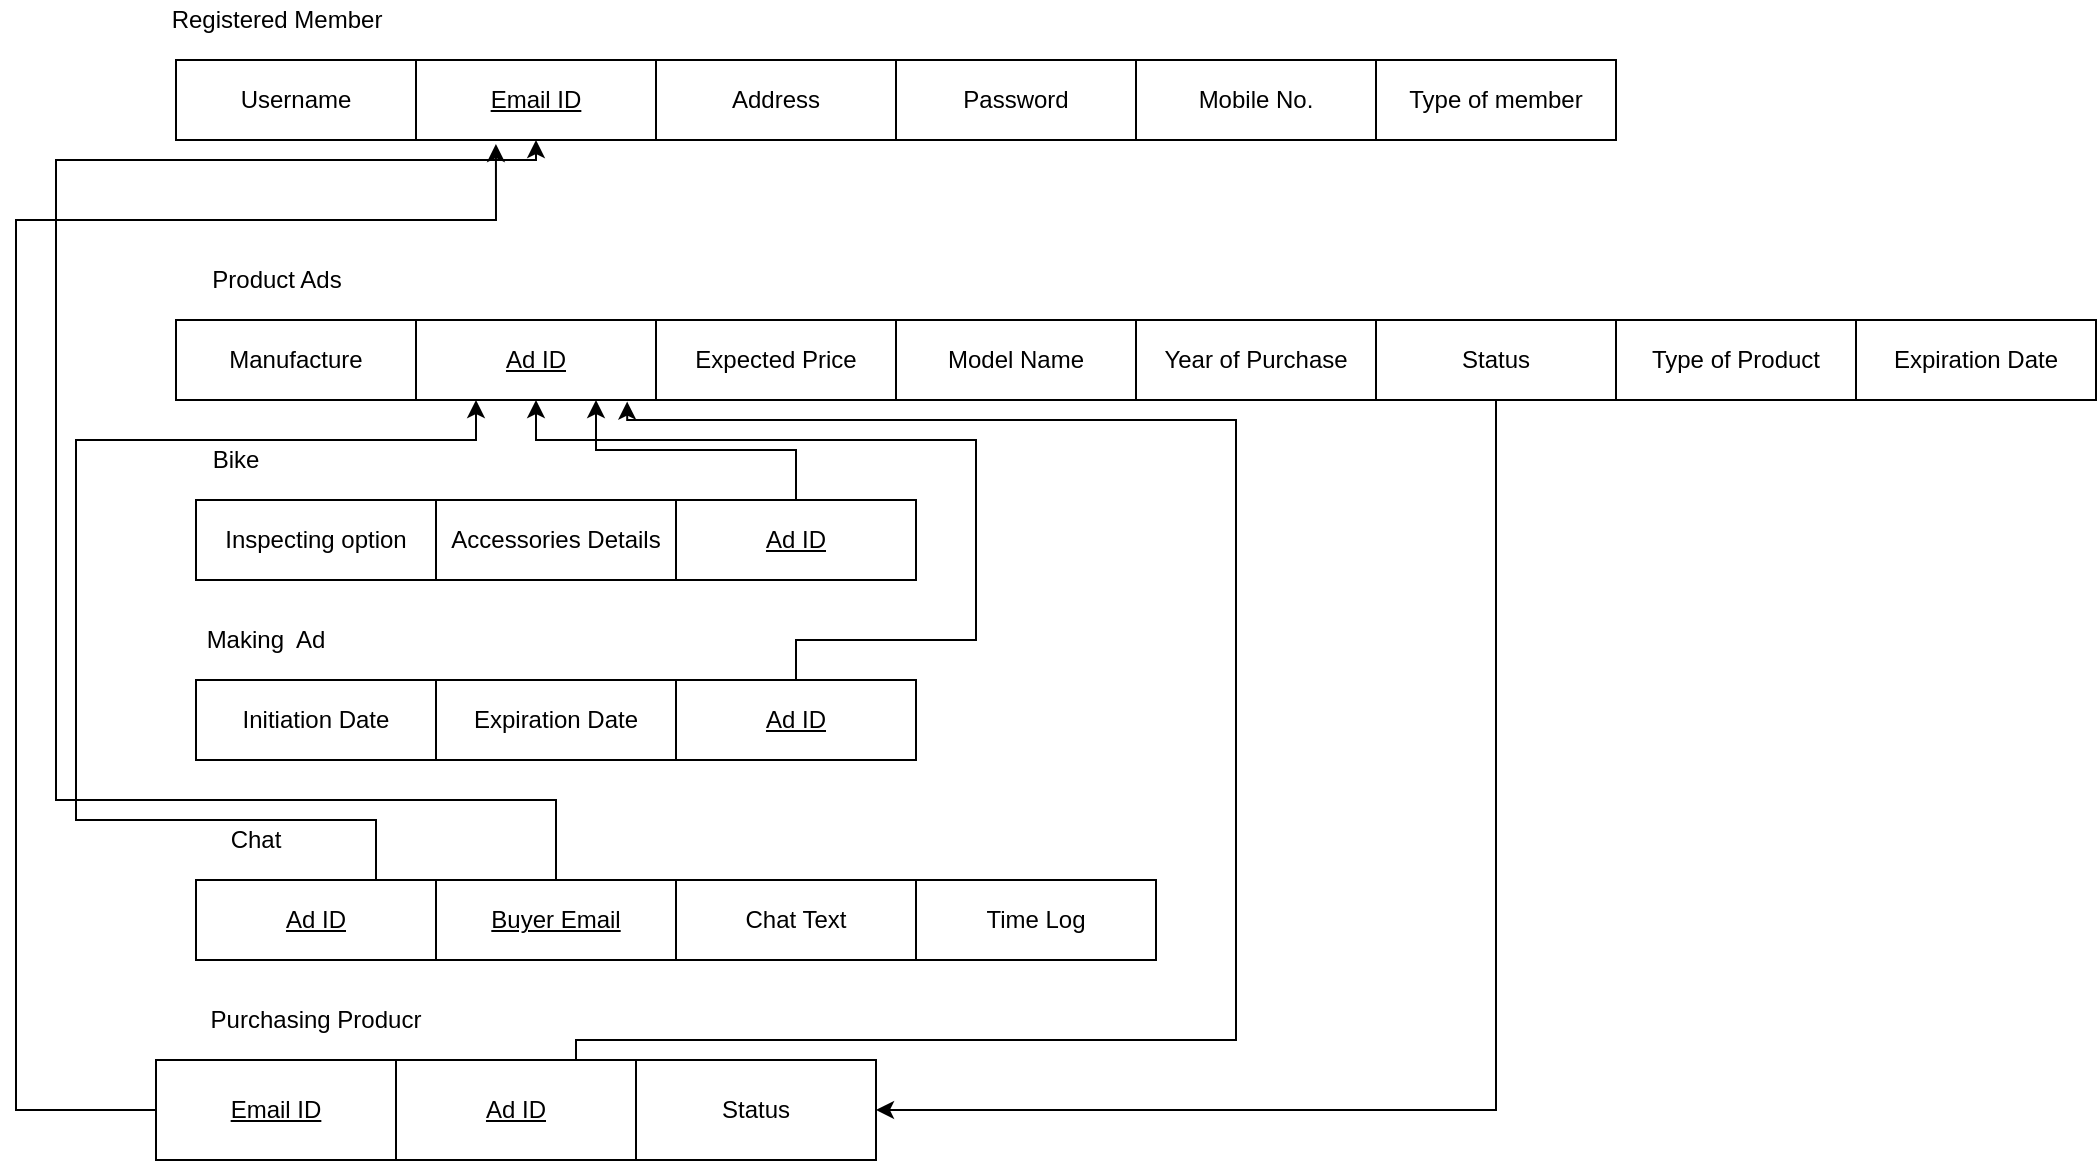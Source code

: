 <mxfile version="13.7.9" type="github">
  <diagram id="R2lEEEUBdFMjLlhIrx00" name="Page-1">
    <mxGraphModel dx="1038" dy="585" grid="1" gridSize="10" guides="1" tooltips="1" connect="1" arrows="1" fold="1" page="1" pageScale="1" pageWidth="850" pageHeight="1100" math="0" shadow="0" extFonts="Permanent Marker^https://fonts.googleapis.com/css?family=Permanent+Marker">
      <root>
        <mxCell id="0" />
        <mxCell id="1" parent="0" />
        <mxCell id="VTgU6rWMDkE47YNrMJMj-1" value="Username" style="rounded=0;whiteSpace=wrap;html=1;" parent="1" vertex="1">
          <mxGeometry x="110" y="160" width="120" height="40" as="geometry" />
        </mxCell>
        <mxCell id="VTgU6rWMDkE47YNrMJMj-2" value="&lt;u&gt;Email ID&lt;/u&gt;" style="rounded=0;whiteSpace=wrap;html=1;" parent="1" vertex="1">
          <mxGeometry x="230" y="160" width="120" height="40" as="geometry" />
        </mxCell>
        <mxCell id="VTgU6rWMDkE47YNrMJMj-3" value="Address" style="rounded=0;whiteSpace=wrap;html=1;" parent="1" vertex="1">
          <mxGeometry x="350" y="160" width="120" height="40" as="geometry" />
        </mxCell>
        <mxCell id="VTgU6rWMDkE47YNrMJMj-4" value="Password" style="rounded=0;whiteSpace=wrap;html=1;" parent="1" vertex="1">
          <mxGeometry x="470" y="160" width="120" height="40" as="geometry" />
        </mxCell>
        <mxCell id="VTgU6rWMDkE47YNrMJMj-5" value="Mobile No." style="rounded=0;whiteSpace=wrap;html=1;" parent="1" vertex="1">
          <mxGeometry x="590" y="160" width="120" height="40" as="geometry" />
        </mxCell>
        <mxCell id="VTgU6rWMDkE47YNrMJMj-6" value="Type of member" style="rounded=0;whiteSpace=wrap;html=1;" parent="1" vertex="1">
          <mxGeometry x="710" y="160" width="120" height="40" as="geometry" />
        </mxCell>
        <mxCell id="VTgU6rWMDkE47YNrMJMj-7" value="Registered Member" style="text;html=1;align=center;verticalAlign=middle;resizable=0;points=[];autosize=1;" parent="1" vertex="1">
          <mxGeometry x="100" y="130" width="120" height="20" as="geometry" />
        </mxCell>
        <mxCell id="VTgU6rWMDkE47YNrMJMj-9" value="Manufacture" style="rounded=0;whiteSpace=wrap;html=1;" parent="1" vertex="1">
          <mxGeometry x="110" y="290" width="120" height="40" as="geometry" />
        </mxCell>
        <mxCell id="VTgU6rWMDkE47YNrMJMj-10" value="&lt;u&gt;Ad ID&lt;/u&gt;" style="rounded=0;whiteSpace=wrap;html=1;" parent="1" vertex="1">
          <mxGeometry x="230" y="290" width="120" height="40" as="geometry" />
        </mxCell>
        <mxCell id="VTgU6rWMDkE47YNrMJMj-11" value="Expected Price" style="rounded=0;whiteSpace=wrap;html=1;" parent="1" vertex="1">
          <mxGeometry x="350" y="290" width="120" height="40" as="geometry" />
        </mxCell>
        <mxCell id="VTgU6rWMDkE47YNrMJMj-12" value="Model Name" style="rounded=0;whiteSpace=wrap;html=1;" parent="1" vertex="1">
          <mxGeometry x="470" y="290" width="120" height="40" as="geometry" />
        </mxCell>
        <mxCell id="VTgU6rWMDkE47YNrMJMj-13" value="Year of Purchase" style="rounded=0;whiteSpace=wrap;html=1;" parent="1" vertex="1">
          <mxGeometry x="590" y="290" width="120" height="40" as="geometry" />
        </mxCell>
        <mxCell id="Xb1ADGNEyXCBVWdmreie-17" style="edgeStyle=orthogonalEdgeStyle;rounded=0;orthogonalLoop=1;jettySize=auto;html=1;exitX=0.5;exitY=1;exitDx=0;exitDy=0;entryX=1;entryY=0.5;entryDx=0;entryDy=0;" edge="1" parent="1" source="VTgU6rWMDkE47YNrMJMj-14" target="Xb1ADGNEyXCBVWdmreie-9">
          <mxGeometry relative="1" as="geometry" />
        </mxCell>
        <mxCell id="VTgU6rWMDkE47YNrMJMj-14" value="Status" style="rounded=0;whiteSpace=wrap;html=1;" parent="1" vertex="1">
          <mxGeometry x="710" y="290" width="120" height="40" as="geometry" />
        </mxCell>
        <mxCell id="VTgU6rWMDkE47YNrMJMj-15" value="Product Ads" style="text;html=1;align=center;verticalAlign=middle;resizable=0;points=[];autosize=1;" parent="1" vertex="1">
          <mxGeometry x="120" y="260" width="80" height="20" as="geometry" />
        </mxCell>
        <mxCell id="VTgU6rWMDkE47YNrMJMj-16" value="Type of Product" style="rounded=0;whiteSpace=wrap;html=1;" parent="1" vertex="1">
          <mxGeometry x="830" y="290" width="120" height="40" as="geometry" />
        </mxCell>
        <mxCell id="VTgU6rWMDkE47YNrMJMj-18" value="Inspecting option" style="rounded=0;whiteSpace=wrap;html=1;" parent="1" vertex="1">
          <mxGeometry x="120" y="380" width="120" height="40" as="geometry" />
        </mxCell>
        <mxCell id="VTgU6rWMDkE47YNrMJMj-19" value="Accessories Details" style="rounded=0;whiteSpace=wrap;html=1;" parent="1" vertex="1">
          <mxGeometry x="240" y="380" width="120" height="40" as="geometry" />
        </mxCell>
        <mxCell id="VTgU6rWMDkE47YNrMJMj-20" value="Bike" style="text;html=1;strokeColor=none;fillColor=none;align=center;verticalAlign=middle;whiteSpace=wrap;rounded=0;" parent="1" vertex="1">
          <mxGeometry x="120" y="350" width="40" height="20" as="geometry" />
        </mxCell>
        <mxCell id="Xb1ADGNEyXCBVWdmreie-4" style="edgeStyle=orthogonalEdgeStyle;rounded=0;orthogonalLoop=1;jettySize=auto;html=1;exitX=0.5;exitY=0;exitDx=0;exitDy=0;entryX=0.75;entryY=1;entryDx=0;entryDy=0;" edge="1" parent="1" source="VTgU6rWMDkE47YNrMJMj-21" target="VTgU6rWMDkE47YNrMJMj-10">
          <mxGeometry relative="1" as="geometry" />
        </mxCell>
        <mxCell id="VTgU6rWMDkE47YNrMJMj-21" value="&lt;u&gt;Ad ID&lt;/u&gt;" style="rounded=0;whiteSpace=wrap;html=1;" parent="1" vertex="1">
          <mxGeometry x="360" y="380" width="120" height="40" as="geometry" />
        </mxCell>
        <mxCell id="VTgU6rWMDkE47YNrMJMj-22" value="Initiation Date" style="rounded=0;whiteSpace=wrap;html=1;" parent="1" vertex="1">
          <mxGeometry x="120" y="470" width="120" height="40" as="geometry" />
        </mxCell>
        <mxCell id="VTgU6rWMDkE47YNrMJMj-23" value="Expiration Date" style="rounded=0;whiteSpace=wrap;html=1;" parent="1" vertex="1">
          <mxGeometry x="950" y="290" width="120" height="40" as="geometry" />
        </mxCell>
        <mxCell id="VTgU6rWMDkE47YNrMJMj-24" value="Expiration Date" style="rounded=0;whiteSpace=wrap;html=1;" parent="1" vertex="1">
          <mxGeometry x="240" y="470" width="120" height="40" as="geometry" />
        </mxCell>
        <mxCell id="VTgU6rWMDkE47YNrMJMj-25" value="Making&amp;nbsp; Ad" style="text;html=1;strokeColor=none;fillColor=none;align=center;verticalAlign=middle;whiteSpace=wrap;rounded=0;" parent="1" vertex="1">
          <mxGeometry x="120" y="440" width="70" height="20" as="geometry" />
        </mxCell>
        <mxCell id="VTgU6rWMDkE47YNrMJMj-26" value="Chat Text" style="rounded=0;whiteSpace=wrap;html=1;" parent="1" vertex="1">
          <mxGeometry x="360" y="570" width="120" height="40" as="geometry" />
        </mxCell>
        <mxCell id="Xb1ADGNEyXCBVWdmreie-3" style="edgeStyle=orthogonalEdgeStyle;rounded=0;orthogonalLoop=1;jettySize=auto;html=1;exitX=0.75;exitY=0;exitDx=0;exitDy=0;entryX=0.25;entryY=1;entryDx=0;entryDy=0;" edge="1" parent="1" source="VTgU6rWMDkE47YNrMJMj-27" target="VTgU6rWMDkE47YNrMJMj-10">
          <mxGeometry relative="1" as="geometry">
            <Array as="points">
              <mxPoint x="210" y="540" />
              <mxPoint x="60" y="540" />
              <mxPoint x="60" y="350" />
              <mxPoint x="260" y="350" />
            </Array>
          </mxGeometry>
        </mxCell>
        <mxCell id="VTgU6rWMDkE47YNrMJMj-27" value="&lt;u&gt;Ad ID&lt;/u&gt;" style="rounded=0;whiteSpace=wrap;html=1;" parent="1" vertex="1">
          <mxGeometry x="120" y="570" width="120" height="40" as="geometry" />
        </mxCell>
        <mxCell id="Xb1ADGNEyXCBVWdmreie-1" style="edgeStyle=orthogonalEdgeStyle;rounded=0;orthogonalLoop=1;jettySize=auto;html=1;exitX=0.5;exitY=0;exitDx=0;exitDy=0;entryX=0.5;entryY=1;entryDx=0;entryDy=0;" edge="1" parent="1" source="VTgU6rWMDkE47YNrMJMj-28" target="VTgU6rWMDkE47YNrMJMj-2">
          <mxGeometry relative="1" as="geometry">
            <Array as="points">
              <mxPoint x="300" y="530" />
              <mxPoint x="50" y="530" />
              <mxPoint x="50" y="210" />
              <mxPoint x="290" y="210" />
            </Array>
          </mxGeometry>
        </mxCell>
        <mxCell id="VTgU6rWMDkE47YNrMJMj-28" value="&lt;u&gt;Buyer Email&lt;/u&gt;" style="rounded=0;whiteSpace=wrap;html=1;" parent="1" vertex="1">
          <mxGeometry x="240" y="570" width="120" height="40" as="geometry" />
        </mxCell>
        <mxCell id="VTgU6rWMDkE47YNrMJMj-30" value="Time Log" style="rounded=0;whiteSpace=wrap;html=1;" parent="1" vertex="1">
          <mxGeometry x="480" y="570" width="120" height="40" as="geometry" />
        </mxCell>
        <mxCell id="VTgU6rWMDkE47YNrMJMj-31" value="Chat" style="text;html=1;strokeColor=none;fillColor=none;align=center;verticalAlign=middle;whiteSpace=wrap;rounded=0;" parent="1" vertex="1">
          <mxGeometry x="130" y="540" width="40" height="20" as="geometry" />
        </mxCell>
        <mxCell id="Xb1ADGNEyXCBVWdmreie-6" style="edgeStyle=orthogonalEdgeStyle;rounded=0;orthogonalLoop=1;jettySize=auto;html=1;exitX=0.5;exitY=0;exitDx=0;exitDy=0;entryX=0.5;entryY=1;entryDx=0;entryDy=0;" edge="1" parent="1" source="Xb1ADGNEyXCBVWdmreie-5" target="VTgU6rWMDkE47YNrMJMj-10">
          <mxGeometry relative="1" as="geometry">
            <Array as="points">
              <mxPoint x="420" y="450" />
              <mxPoint x="510" y="450" />
              <mxPoint x="510" y="350" />
              <mxPoint x="290" y="350" />
            </Array>
          </mxGeometry>
        </mxCell>
        <mxCell id="Xb1ADGNEyXCBVWdmreie-5" value="&lt;u&gt;Ad ID&lt;/u&gt;" style="rounded=0;whiteSpace=wrap;html=1;" vertex="1" parent="1">
          <mxGeometry x="360" y="470" width="120" height="40" as="geometry" />
        </mxCell>
        <mxCell id="Xb1ADGNEyXCBVWdmreie-13" style="edgeStyle=orthogonalEdgeStyle;rounded=0;orthogonalLoop=1;jettySize=auto;html=1;exitX=0;exitY=0.5;exitDx=0;exitDy=0;entryX=0.333;entryY=1.05;entryDx=0;entryDy=0;entryPerimeter=0;" edge="1" parent="1" source="Xb1ADGNEyXCBVWdmreie-7" target="VTgU6rWMDkE47YNrMJMj-2">
          <mxGeometry relative="1" as="geometry">
            <Array as="points">
              <mxPoint x="30" y="685" />
              <mxPoint x="30" y="240" />
              <mxPoint x="270" y="240" />
            </Array>
          </mxGeometry>
        </mxCell>
        <mxCell id="Xb1ADGNEyXCBVWdmreie-7" value="&lt;u&gt;Email ID&lt;/u&gt;" style="rounded=0;whiteSpace=wrap;html=1;" vertex="1" parent="1">
          <mxGeometry x="100" y="660" width="120" height="50" as="geometry" />
        </mxCell>
        <mxCell id="Xb1ADGNEyXCBVWdmreie-15" style="edgeStyle=orthogonalEdgeStyle;rounded=0;orthogonalLoop=1;jettySize=auto;html=1;exitX=0.75;exitY=0;exitDx=0;exitDy=0;entryX=0.88;entryY=1.02;entryDx=0;entryDy=0;entryPerimeter=0;" edge="1" parent="1" source="Xb1ADGNEyXCBVWdmreie-8" target="VTgU6rWMDkE47YNrMJMj-10">
          <mxGeometry relative="1" as="geometry">
            <Array as="points">
              <mxPoint x="310" y="650" />
              <mxPoint x="640" y="650" />
              <mxPoint x="640" y="340" />
              <mxPoint x="336" y="340" />
            </Array>
          </mxGeometry>
        </mxCell>
        <mxCell id="Xb1ADGNEyXCBVWdmreie-8" value="&lt;u&gt;Ad ID&lt;/u&gt;" style="rounded=0;whiteSpace=wrap;html=1;" vertex="1" parent="1">
          <mxGeometry x="220" y="660" width="120" height="50" as="geometry" />
        </mxCell>
        <mxCell id="Xb1ADGNEyXCBVWdmreie-9" value="Status" style="rounded=0;whiteSpace=wrap;html=1;" vertex="1" parent="1">
          <mxGeometry x="340" y="660" width="120" height="50" as="geometry" />
        </mxCell>
        <mxCell id="Xb1ADGNEyXCBVWdmreie-10" value="Purchasing Producr" style="text;html=1;strokeColor=none;fillColor=none;align=center;verticalAlign=middle;whiteSpace=wrap;rounded=0;" vertex="1" parent="1">
          <mxGeometry x="120" y="630" width="120" height="20" as="geometry" />
        </mxCell>
      </root>
    </mxGraphModel>
  </diagram>
</mxfile>
